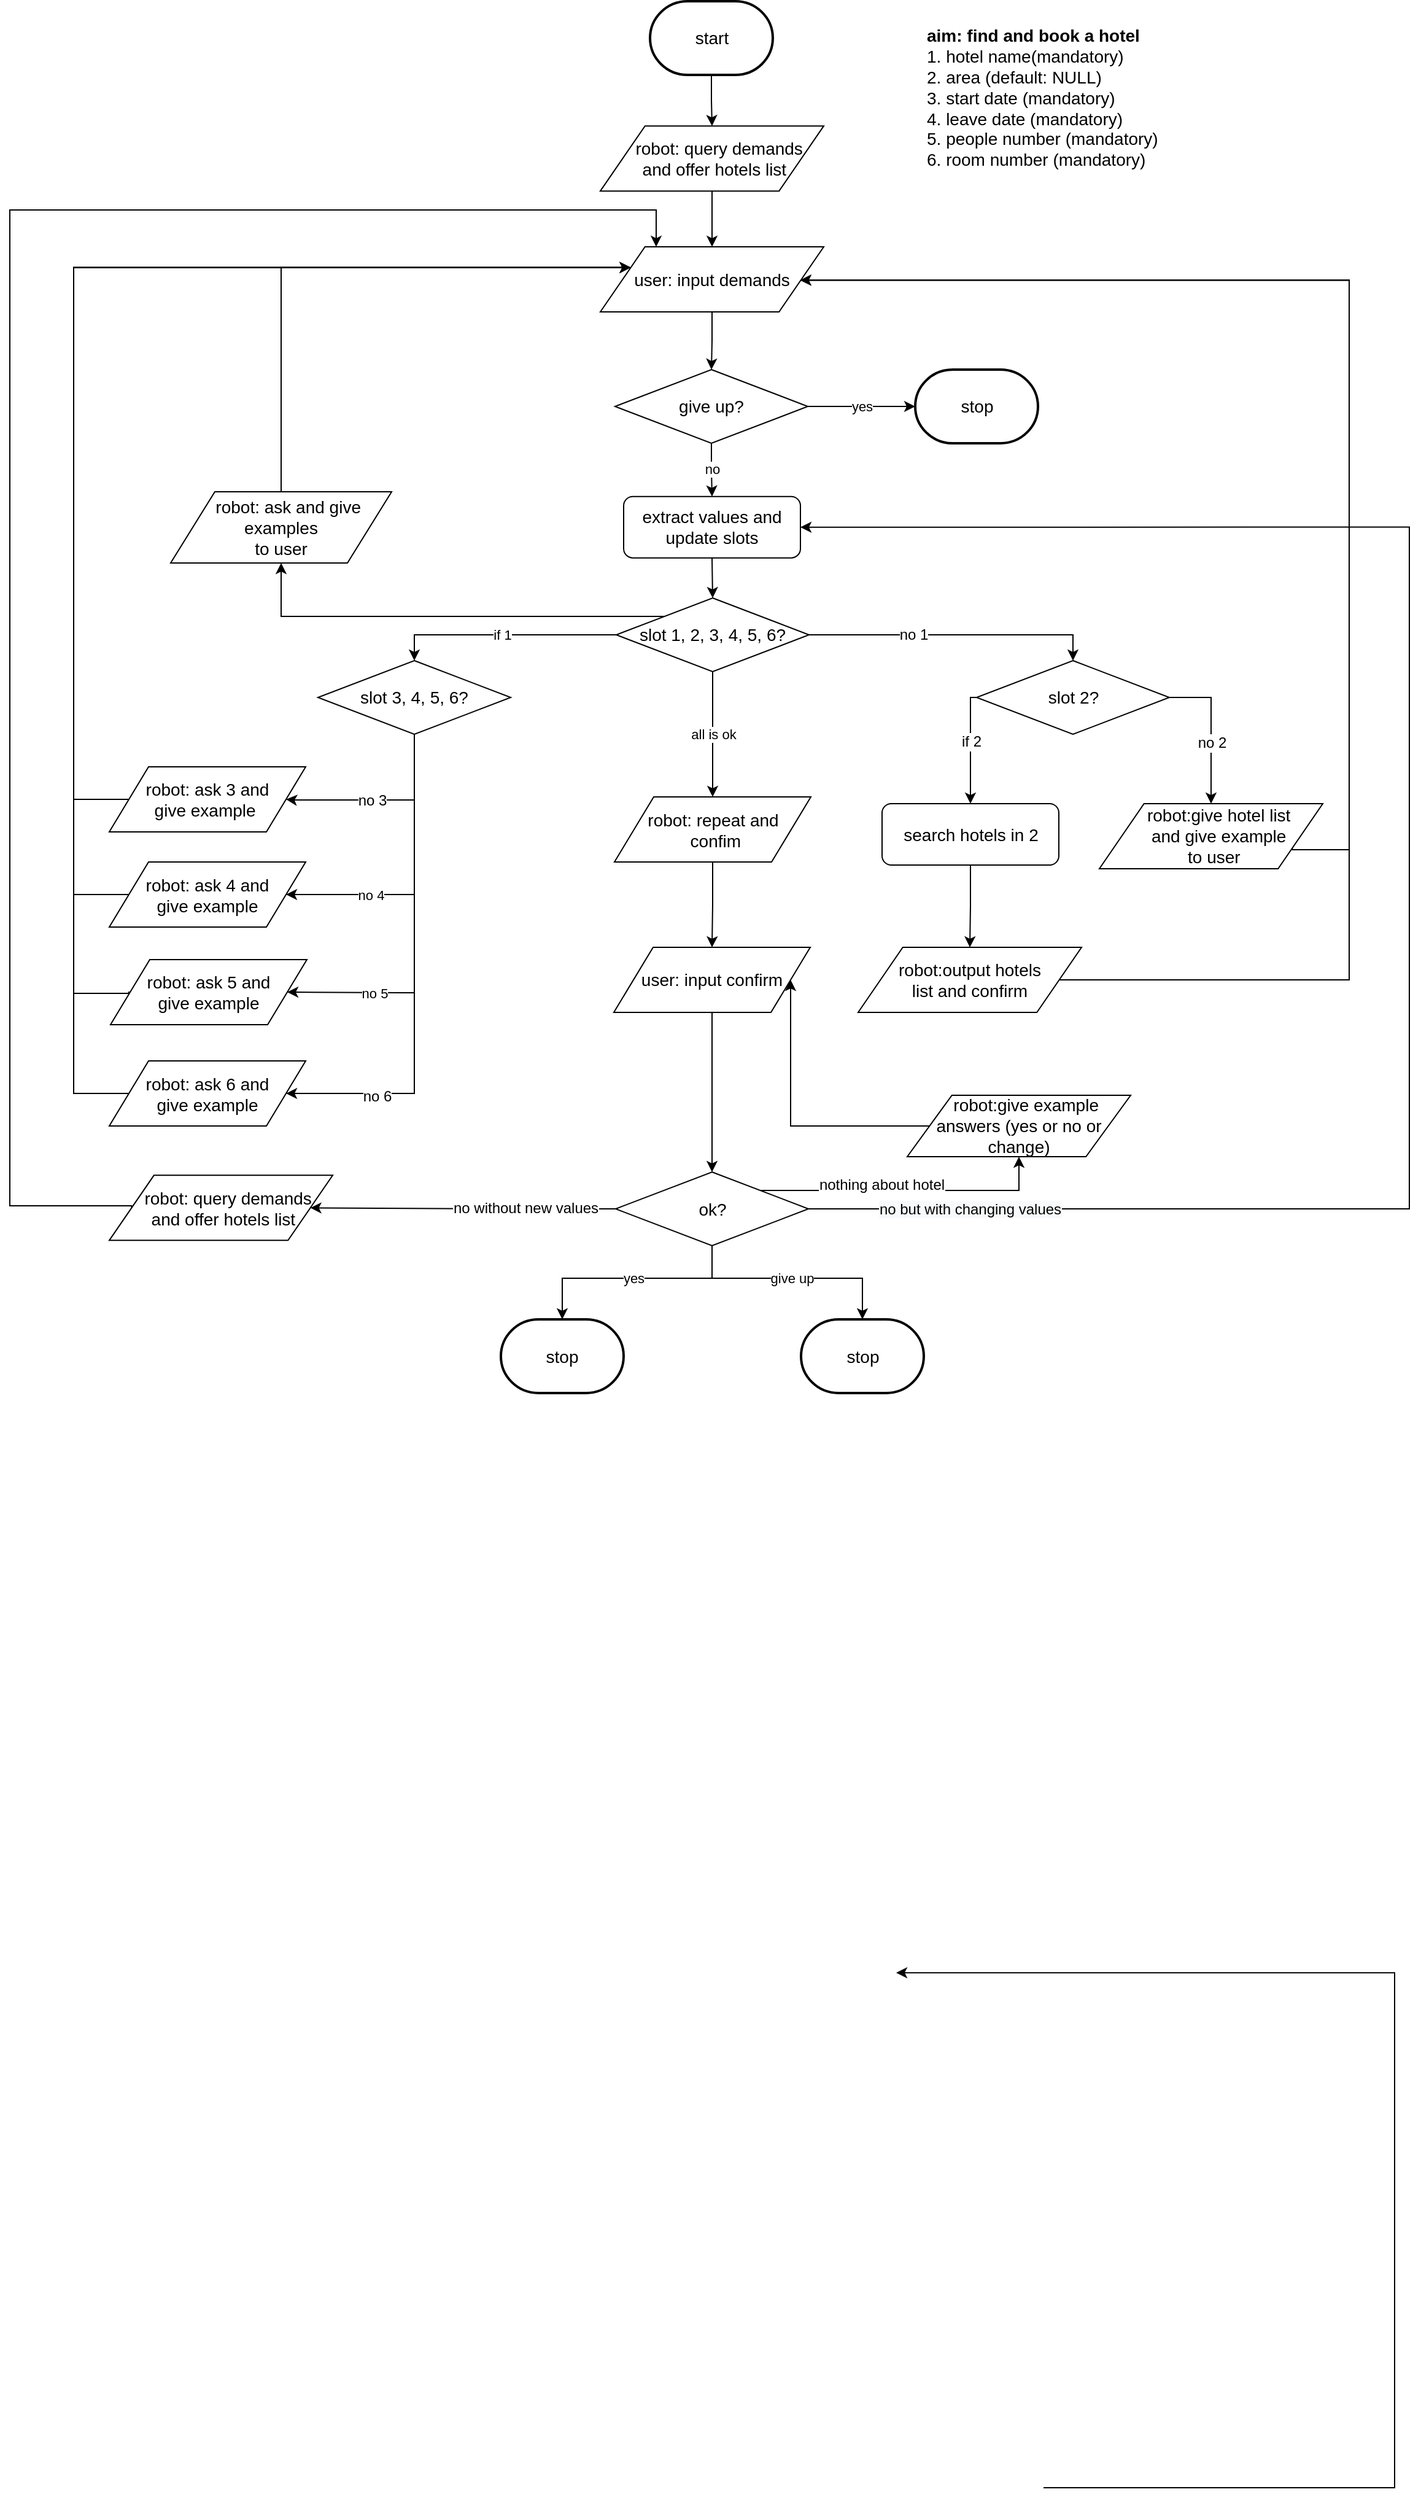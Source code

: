 <mxfile version="12.0.0" type="github" pages="1"><diagram id="LGbj_nc2hdgQ7Wxbu6nX" name="Page-1"><mxGraphModel dx="2266" dy="2313" grid="1" gridSize="10" guides="1" tooltips="1" connect="1" arrows="1" fold="1" page="1" pageScale="1" pageWidth="1169" pageHeight="827" math="0" shadow="0"><root><mxCell id="0"/><mxCell id="1" parent="0"/><mxCell id="eVSHGfPKCPN9U0Eyg4gg-18" style="edgeStyle=orthogonalEdgeStyle;rounded=0;orthogonalLoop=1;jettySize=auto;html=1;exitX=1;exitY=0.5;exitDx=0;exitDy=0;entryX=1;entryY=0.5;entryDx=0;entryDy=0;" parent="1" source="oDHh0Tye45tHc2-Hxg_j-8" edge="1"><mxGeometry relative="1" as="geometry"><Array as="points"><mxPoint x="725" y="595"/><mxPoint x="1010" y="595"/><mxPoint x="1010" y="175"/></Array><mxPoint x="724" y="595" as="sourcePoint"/><mxPoint x="604" y="175.571" as="targetPoint"/></mxGeometry></mxCell><mxCell id="QuA0I-AF730Cx4V34Tnm-2" value="&lt;font style=&quot;font-size: 14px&quot;&gt;&lt;b&gt;aim: find and book a hotel&lt;/b&gt;&lt;br&gt;1. hotel name(mandatory)&lt;br&gt;2. area (default: NULL)&lt;br&gt;3. start date (mandatory)&lt;br&gt;4. leave date (mandatory)&lt;br&gt;5. people number (mandatory)&lt;br&gt;6. room number (mandatory)&lt;br&gt;&lt;br&gt;&lt;/font&gt;" style="text;html=1;strokeColor=none;fillColor=none;align=left;verticalAlign=middle;whiteSpace=wrap;rounded=0;" vertex="1" parent="1"><mxGeometry x="626.5" y="-1400" width="220" height="113" as="geometry"/></mxCell><mxCell id="QuA0I-AF730Cx4V34Tnm-3" style="edgeStyle=orthogonalEdgeStyle;rounded=0;orthogonalLoop=1;jettySize=auto;html=1;exitX=0;exitY=0.5;exitDx=0;exitDy=0;entryX=0.5;entryY=0;entryDx=0;entryDy=0;" edge="1" parent="1" source="QuA0I-AF730Cx4V34Tnm-56" target="QuA0I-AF730Cx4V34Tnm-17"><mxGeometry relative="1" as="geometry"><Array as="points"><mxPoint x="664.5" y="-863.5"/></Array></mxGeometry></mxCell><mxCell id="QuA0I-AF730Cx4V34Tnm-4" value="if 2" style="text;html=1;resizable=0;points=[];align=center;verticalAlign=middle;labelBackgroundColor=#ffffff;" vertex="1" connectable="0" parent="QuA0I-AF730Cx4V34Tnm-3"><mxGeometry x="0.425" y="-1" relative="1" as="geometry"><mxPoint x="1" y="-24.5" as="offset"/></mxGeometry></mxCell><mxCell id="QuA0I-AF730Cx4V34Tnm-5" style="edgeStyle=orthogonalEdgeStyle;rounded=0;orthogonalLoop=1;jettySize=auto;html=1;exitX=1;exitY=0.5;exitDx=0;exitDy=0;entryX=0.5;entryY=0;entryDx=0;entryDy=0;" edge="1" parent="1" source="QuA0I-AF730Cx4V34Tnm-56" target="QuA0I-AF730Cx4V34Tnm-36"><mxGeometry relative="1" as="geometry"><mxPoint x="901.5" y="-792.5" as="targetPoint"/></mxGeometry></mxCell><mxCell id="QuA0I-AF730Cx4V34Tnm-6" value="no 2" style="text;html=1;resizable=0;points=[];align=center;verticalAlign=middle;labelBackgroundColor=#ffffff;" vertex="1" connectable="0" parent="QuA0I-AF730Cx4V34Tnm-5"><mxGeometry x="-0.07" y="5" relative="1" as="geometry"><mxPoint x="-4.5" y="14.5" as="offset"/></mxGeometry></mxCell><mxCell id="QuA0I-AF730Cx4V34Tnm-7" style="edgeStyle=orthogonalEdgeStyle;rounded=0;orthogonalLoop=1;jettySize=auto;html=1;exitX=0.5;exitY=1;exitDx=0;exitDy=0;entryX=1;entryY=0.5;entryDx=0;entryDy=0;" edge="1" parent="1" source="QuA0I-AF730Cx4V34Tnm-53" target="QuA0I-AF730Cx4V34Tnm-43"><mxGeometry relative="1" as="geometry"><Array as="points"><mxPoint x="212" y="-540.5"/></Array></mxGeometry></mxCell><mxCell id="QuA0I-AF730Cx4V34Tnm-8" value="no 6" style="text;html=1;resizable=0;points=[];align=center;verticalAlign=middle;labelBackgroundColor=#ffffff;" vertex="1" connectable="0" parent="QuA0I-AF730Cx4V34Tnm-7"><mxGeometry x="0.453" y="2" relative="1" as="geometry"><mxPoint x="-32.5" y="6" as="offset"/></mxGeometry></mxCell><mxCell id="QuA0I-AF730Cx4V34Tnm-9" value="if 1" style="edgeStyle=orthogonalEdgeStyle;rounded=0;orthogonalLoop=1;jettySize=auto;html=1;exitX=0;exitY=0.5;exitDx=0;exitDy=0;entryX=0.5;entryY=0;entryDx=0;entryDy=0;" edge="1" parent="1" source="QuA0I-AF730Cx4V34Tnm-14" target="QuA0I-AF730Cx4V34Tnm-53"><mxGeometry relative="1" as="geometry"/></mxCell><mxCell id="QuA0I-AF730Cx4V34Tnm-10" style="edgeStyle=orthogonalEdgeStyle;rounded=0;orthogonalLoop=1;jettySize=auto;html=1;exitX=0;exitY=0;exitDx=0;exitDy=0;entryX=0.5;entryY=1;entryDx=0;entryDy=0;" edge="1" parent="1" source="QuA0I-AF730Cx4V34Tnm-14" target="QuA0I-AF730Cx4V34Tnm-55"><mxGeometry relative="1" as="geometry"/></mxCell><mxCell id="QuA0I-AF730Cx4V34Tnm-11" style="edgeStyle=orthogonalEdgeStyle;rounded=0;orthogonalLoop=1;jettySize=auto;html=1;exitX=1;exitY=0.5;exitDx=0;exitDy=0;entryX=0.5;entryY=0;entryDx=0;entryDy=0;" edge="1" parent="1" source="QuA0I-AF730Cx4V34Tnm-14" target="QuA0I-AF730Cx4V34Tnm-56"><mxGeometry relative="1" as="geometry"/></mxCell><mxCell id="QuA0I-AF730Cx4V34Tnm-12" value="no 1" style="text;html=1;resizable=0;points=[];align=center;verticalAlign=middle;labelBackgroundColor=#ffffff;" vertex="1" connectable="0" parent="QuA0I-AF730Cx4V34Tnm-11"><mxGeometry x="-0.285" relative="1" as="geometry"><mxPoint as="offset"/></mxGeometry></mxCell><mxCell id="QuA0I-AF730Cx4V34Tnm-13" value="all is ok" style="edgeStyle=orthogonalEdgeStyle;rounded=0;orthogonalLoop=1;jettySize=auto;html=1;exitX=0.5;exitY=1;exitDx=0;exitDy=0;entryX=0.5;entryY=0;entryDx=0;entryDy=0;" edge="1" parent="1" source="QuA0I-AF730Cx4V34Tnm-14" target="QuA0I-AF730Cx4V34Tnm-45"><mxGeometry relative="1" as="geometry"/></mxCell><mxCell id="QuA0I-AF730Cx4V34Tnm-14" value="&lt;font style=&quot;font-size: 14px&quot;&gt;slot 1, 2, 3, 4, 5, 6?&lt;br&gt;&lt;/font&gt;" style="rhombus;whiteSpace=wrap;html=1;" vertex="1" parent="1"><mxGeometry x="376" y="-944" width="157" height="60" as="geometry"/></mxCell><mxCell id="QuA0I-AF730Cx4V34Tnm-15" style="edgeStyle=orthogonalEdgeStyle;rounded=0;orthogonalLoop=1;jettySize=auto;html=1;exitX=1;exitY=0.75;exitDx=0;exitDy=0;entryX=0.894;entryY=0.512;entryDx=0;entryDy=0;entryPerimeter=0;" edge="1" parent="1" source="QuA0I-AF730Cx4V34Tnm-36" target="QuA0I-AF730Cx4V34Tnm-35"><mxGeometry relative="1" as="geometry"><Array as="points"><mxPoint x="927" y="-739"/><mxPoint x="973" y="-739"/><mxPoint x="973" y="-1203"/></Array><mxPoint x="903" y="-834.5" as="sourcePoint"/><mxPoint x="523" y="-1080.5" as="targetPoint"/></mxGeometry></mxCell><mxCell id="QuA0I-AF730Cx4V34Tnm-16" style="edgeStyle=orthogonalEdgeStyle;rounded=0;orthogonalLoop=1;jettySize=auto;html=1;exitX=0.5;exitY=1;exitDx=0;exitDy=0;entryX=0.5;entryY=0;entryDx=0;entryDy=0;" edge="1" parent="1" source="QuA0I-AF730Cx4V34Tnm-17" target="QuA0I-AF730Cx4V34Tnm-37"><mxGeometry relative="1" as="geometry"><mxPoint x="641.5" y="-686.5" as="targetPoint"/></mxGeometry></mxCell><mxCell id="QuA0I-AF730Cx4V34Tnm-17" value="&lt;span style=&quot;font-size: 14px&quot;&gt;search hotels in 2&lt;/span&gt;" style="rounded=1;whiteSpace=wrap;html=1;" vertex="1" parent="1"><mxGeometry x="592.5" y="-776.5" width="144" height="50" as="geometry"/></mxCell><mxCell id="QuA0I-AF730Cx4V34Tnm-18" style="edgeStyle=orthogonalEdgeStyle;rounded=0;orthogonalLoop=1;jettySize=auto;html=1;exitX=1;exitY=0.5;exitDx=0;exitDy=0;entryX=0.895;entryY=0.513;entryDx=0;entryDy=0;entryPerimeter=0;" edge="1" parent="1" source="QuA0I-AF730Cx4V34Tnm-37" target="QuA0I-AF730Cx4V34Tnm-35"><mxGeometry relative="1" as="geometry"><Array as="points"><mxPoint x="973" y="-633"/><mxPoint x="973" y="-1203"/></Array><mxPoint x="647" y="-661.5" as="sourcePoint"/><mxPoint x="533" y="-1081.5" as="targetPoint"/></mxGeometry></mxCell><mxCell id="QuA0I-AF730Cx4V34Tnm-19" value="no 4" style="edgeStyle=orthogonalEdgeStyle;rounded=0;orthogonalLoop=1;jettySize=auto;html=1;exitX=0.5;exitY=1;exitDx=0;exitDy=0;entryX=1;entryY=0.5;entryDx=0;entryDy=0;" edge="1" parent="1" source="QuA0I-AF730Cx4V34Tnm-53" target="QuA0I-AF730Cx4V34Tnm-41"><mxGeometry x="0.153" y="-31" relative="1" as="geometry"><mxPoint x="115.143" y="-704.214" as="targetPoint"/><mxPoint x="167.647" y="-703.735" as="sourcePoint"/><Array as="points"><mxPoint x="212" y="-702.5"/></Array><mxPoint x="-31" y="31" as="offset"/></mxGeometry></mxCell><mxCell id="QuA0I-AF730Cx4V34Tnm-20" style="edgeStyle=orthogonalEdgeStyle;rounded=0;orthogonalLoop=1;jettySize=auto;html=1;exitX=0;exitY=0.5;exitDx=0;exitDy=0;entryX=0;entryY=0.25;entryDx=0;entryDy=0;" edge="1" parent="1" source="QuA0I-AF730Cx4V34Tnm-42" target="QuA0I-AF730Cx4V34Tnm-35"><mxGeometry relative="1" as="geometry"><Array as="points"><mxPoint x="-21" y="-622"/><mxPoint x="-66" y="-622"/><mxPoint x="-66" y="-1213"/></Array><mxPoint x="-28.857" y="-574.214" as="sourcePoint"/><mxPoint x="383" y="-1013.5" as="targetPoint"/></mxGeometry></mxCell><mxCell id="QuA0I-AF730Cx4V34Tnm-21" value="no 5" style="edgeStyle=orthogonalEdgeStyle;rounded=0;orthogonalLoop=1;jettySize=auto;html=1;exitX=0.5;exitY=1;exitDx=0;exitDy=0;entryX=1;entryY=0.5;entryDx=0;entryDy=0;" edge="1" parent="1" source="QuA0I-AF730Cx4V34Tnm-53" target="QuA0I-AF730Cx4V34Tnm-42"><mxGeometry x="0.355" y="-31" relative="1" as="geometry"><mxPoint x="115.143" y="-564.214" as="targetPoint"/><mxPoint x="167.647" y="-563.735" as="sourcePoint"/><Array as="points"><mxPoint x="212" y="-622.5"/><mxPoint x="203" y="-622.5"/></Array><mxPoint x="-31" y="31" as="offset"/></mxGeometry></mxCell><mxCell id="QuA0I-AF730Cx4V34Tnm-22" style="edgeStyle=orthogonalEdgeStyle;rounded=0;orthogonalLoop=1;jettySize=auto;html=1;exitX=0;exitY=0.5;exitDx=0;exitDy=0;entryX=0;entryY=0.25;entryDx=0;entryDy=0;" edge="1" parent="1" source="QuA0I-AF730Cx4V34Tnm-43" target="QuA0I-AF730Cx4V34Tnm-35"><mxGeometry relative="1" as="geometry"><Array as="points"><mxPoint x="-66" y="-540"/><mxPoint x="-66" y="-1213"/></Array><mxPoint x="-28.857" y="-434.214" as="sourcePoint"/><mxPoint x="383" y="-1013.5" as="targetPoint"/></mxGeometry></mxCell><mxCell id="QuA0I-AF730Cx4V34Tnm-23" value="yes" style="edgeStyle=orthogonalEdgeStyle;rounded=0;orthogonalLoop=1;jettySize=auto;html=1;exitX=0.5;exitY=1;exitDx=0;exitDy=0;" edge="1" parent="1" source="QuA0I-AF730Cx4V34Tnm-30" target="QuA0I-AF730Cx4V34Tnm-48"><mxGeometry relative="1" as="geometry"><Array as="points"><mxPoint x="454" y="-390"/><mxPoint x="332" y="-390"/></Array><mxPoint x="453.929" y="-366.5" as="targetPoint"/></mxGeometry></mxCell><mxCell id="QuA0I-AF730Cx4V34Tnm-24" style="edgeStyle=orthogonalEdgeStyle;rounded=0;orthogonalLoop=1;jettySize=auto;html=1;exitX=1;exitY=0.5;exitDx=0;exitDy=0;entryX=1;entryY=0.5;entryDx=0;entryDy=0;" edge="1" parent="1" source="QuA0I-AF730Cx4V34Tnm-30" target="QuA0I-AF730Cx4V34Tnm-50"><mxGeometry relative="1" as="geometry"><Array as="points"><mxPoint x="1022" y="-446.5"/><mxPoint x="1022" y="-1001.5"/></Array></mxGeometry></mxCell><mxCell id="QuA0I-AF730Cx4V34Tnm-25" value="&lt;span style=&quot;text-align: left ; background-color: rgb(248 , 249 , 250)&quot;&gt;no but with changing values&lt;/span&gt;" style="text;html=1;resizable=0;points=[];align=center;verticalAlign=middle;labelBackgroundColor=#ffffff;" vertex="1" connectable="0" parent="QuA0I-AF730Cx4V34Tnm-24"><mxGeometry x="-0.88" y="-1" relative="1" as="geometry"><mxPoint x="38.5" y="-1" as="offset"/></mxGeometry></mxCell><mxCell id="QuA0I-AF730Cx4V34Tnm-26" style="edgeStyle=orthogonalEdgeStyle;rounded=0;orthogonalLoop=1;jettySize=auto;html=1;exitX=0;exitY=0.5;exitDx=0;exitDy=0;entryX=1;entryY=0.5;entryDx=0;entryDy=0;" edge="1" parent="1" source="QuA0I-AF730Cx4V34Tnm-30" target="QuA0I-AF730Cx4V34Tnm-32"><mxGeometry relative="1" as="geometry"><Array as="points"><mxPoint x="283" y="-446.5"/><mxPoint x="283" y="-447.5"/></Array></mxGeometry></mxCell><mxCell id="QuA0I-AF730Cx4V34Tnm-27" value="no without new values" style="text;html=1;resizable=0;points=[];align=center;verticalAlign=middle;labelBackgroundColor=#ffffff;" vertex="1" connectable="0" parent="QuA0I-AF730Cx4V34Tnm-26"><mxGeometry x="-0.939" y="2" relative="1" as="geometry"><mxPoint x="-66" y="-2.5" as="offset"/></mxGeometry></mxCell><mxCell id="QuA0I-AF730Cx4V34Tnm-28" style="edgeStyle=orthogonalEdgeStyle;rounded=0;orthogonalLoop=1;jettySize=auto;html=1;exitX=1;exitY=0;exitDx=0;exitDy=0;entryX=0.5;entryY=1;entryDx=0;entryDy=0;" edge="1" parent="1" source="QuA0I-AF730Cx4V34Tnm-30" target="QuA0I-AF730Cx4V34Tnm-58"><mxGeometry relative="1" as="geometry"/></mxCell><mxCell id="QuA0I-AF730Cx4V34Tnm-29" value="nothing about hotel" style="text;html=1;resizable=0;points=[];align=center;verticalAlign=middle;labelBackgroundColor=#ffffff;" vertex="1" connectable="0" parent="QuA0I-AF730Cx4V34Tnm-28"><mxGeometry x="-0.599" relative="1" as="geometry"><mxPoint x="50" y="-5" as="offset"/></mxGeometry></mxCell><mxCell id="QuA0I-AF730Cx4V34Tnm-69" value="give up" style="edgeStyle=orthogonalEdgeStyle;rounded=0;orthogonalLoop=1;jettySize=auto;html=1;exitX=0.5;exitY=1;exitDx=0;exitDy=0;entryX=0.5;entryY=0;entryDx=0;entryDy=0;entryPerimeter=0;" edge="1" parent="1" source="QuA0I-AF730Cx4V34Tnm-30" target="QuA0I-AF730Cx4V34Tnm-68"><mxGeometry relative="1" as="geometry"><Array as="points"><mxPoint x="454" y="-390"/><mxPoint x="576" y="-390"/></Array></mxGeometry></mxCell><mxCell id="QuA0I-AF730Cx4V34Tnm-30" value="&lt;font style=&quot;font-size: 14px&quot;&gt;ok?&lt;br&gt;&lt;/font&gt;" style="rhombus;whiteSpace=wrap;html=1;" vertex="1" parent="1"><mxGeometry x="375.5" y="-476.5" width="157" height="60" as="geometry"/></mxCell><mxCell id="QuA0I-AF730Cx4V34Tnm-31" style="edgeStyle=orthogonalEdgeStyle;rounded=0;orthogonalLoop=1;jettySize=auto;html=1;exitX=0;exitY=0.5;exitDx=0;exitDy=0;entryX=0.25;entryY=0;entryDx=0;entryDy=0;" edge="1" parent="1" source="QuA0I-AF730Cx4V34Tnm-32" target="QuA0I-AF730Cx4V34Tnm-35"><mxGeometry relative="1" as="geometry"><Array as="points"><mxPoint x="-19" y="-449"/><mxPoint x="-118" y="-449"/><mxPoint x="-118" y="-1260"/><mxPoint x="409" y="-1260"/></Array></mxGeometry></mxCell><mxCell id="QuA0I-AF730Cx4V34Tnm-32" value="&lt;font style=&quot;font-size: 14px&quot;&gt;&amp;nbsp; &amp;nbsp;robot:&amp;nbsp;&lt;/font&gt;&lt;span style=&quot;font-size: 14px&quot;&gt;query demands&lt;br&gt;&amp;nbsp;and offer hotels list&lt;/span&gt;" style="shape=parallelogram;perimeter=parallelogramPerimeter;whiteSpace=wrap;html=1;" vertex="1" parent="1"><mxGeometry x="-37" y="-473.833" width="182" height="53" as="geometry"/></mxCell><mxCell id="QuA0I-AF730Cx4V34Tnm-60" style="edgeStyle=orthogonalEdgeStyle;rounded=0;orthogonalLoop=1;jettySize=auto;html=1;exitX=0.5;exitY=1;exitDx=0;exitDy=0;exitPerimeter=0;entryX=0.5;entryY=0;entryDx=0;entryDy=0;" edge="1" parent="1" source="QuA0I-AF730Cx4V34Tnm-33" target="QuA0I-AF730Cx4V34Tnm-59"><mxGeometry relative="1" as="geometry"/></mxCell><mxCell id="QuA0I-AF730Cx4V34Tnm-33" value="&lt;span style=&quot;font-size: 14px&quot;&gt;start&lt;/span&gt;" style="strokeWidth=2;html=1;shape=mxgraph.flowchart.terminator;whiteSpace=wrap;" vertex="1" parent="1"><mxGeometry x="403.5" y="-1429.981" width="100" height="60" as="geometry"/></mxCell><mxCell id="QuA0I-AF730Cx4V34Tnm-64" style="edgeStyle=orthogonalEdgeStyle;rounded=0;orthogonalLoop=1;jettySize=auto;html=1;exitX=0.5;exitY=1;exitDx=0;exitDy=0;entryX=0.5;entryY=0;entryDx=0;entryDy=0;" edge="1" parent="1" source="QuA0I-AF730Cx4V34Tnm-35" target="QuA0I-AF730Cx4V34Tnm-62"><mxGeometry relative="1" as="geometry"/></mxCell><mxCell id="QuA0I-AF730Cx4V34Tnm-35" value="&lt;span style=&quot;font-size: 14px&quot;&gt;user: input demands&lt;/span&gt;" style="shape=parallelogram;perimeter=parallelogramPerimeter;whiteSpace=wrap;html=1;" vertex="1" parent="1"><mxGeometry x="363" y="-1230" width="182" height="53" as="geometry"/></mxCell><mxCell id="QuA0I-AF730Cx4V34Tnm-36" value="&lt;span style=&quot;font-size: 14px&quot;&gt;&amp;nbsp; &amp;nbsp;robot:give hotel list &lt;br&gt;&amp;nbsp; &amp;nbsp;and give example&lt;br&gt;&amp;nbsp;to user&lt;/span&gt;" style="shape=parallelogram;perimeter=parallelogramPerimeter;whiteSpace=wrap;html=1;" vertex="1" parent="1"><mxGeometry x="769.5" y="-776.5" width="182" height="53" as="geometry"/></mxCell><mxCell id="QuA0I-AF730Cx4V34Tnm-37" value="&lt;span style=&quot;font-size: 14px&quot;&gt;robot:output hotels &lt;br&gt;list and confirm&lt;/span&gt;" style="shape=parallelogram;perimeter=parallelogramPerimeter;whiteSpace=wrap;html=1;" vertex="1" parent="1"><mxGeometry x="573" y="-659.5" width="182" height="53" as="geometry"/></mxCell><mxCell id="QuA0I-AF730Cx4V34Tnm-38" style="edgeStyle=orthogonalEdgeStyle;rounded=0;orthogonalLoop=1;jettySize=auto;html=1;exitX=0;exitY=0.5;exitDx=0;exitDy=0;entryX=0;entryY=0.25;entryDx=0;entryDy=0;" edge="1" parent="1" source="QuA0I-AF730Cx4V34Tnm-39" target="QuA0I-AF730Cx4V34Tnm-35"><mxGeometry relative="1" as="geometry"><Array as="points"><mxPoint x="-66" y="-780"/><mxPoint x="-66" y="-1213"/></Array></mxGeometry></mxCell><mxCell id="QuA0I-AF730Cx4V34Tnm-39" value="&lt;span style=&quot;font-size: 14px&quot;&gt;robot: ask 3 and &lt;br&gt;give example&amp;nbsp;&lt;/span&gt;" style="shape=parallelogram;perimeter=parallelogramPerimeter;whiteSpace=wrap;html=1;" vertex="1" parent="1"><mxGeometry x="-37" y="-806.5" width="160" height="53" as="geometry"/></mxCell><mxCell id="QuA0I-AF730Cx4V34Tnm-40" style="edgeStyle=orthogonalEdgeStyle;rounded=0;orthogonalLoop=1;jettySize=auto;html=1;exitX=0;exitY=0.5;exitDx=0;exitDy=0;entryX=0;entryY=0.25;entryDx=0;entryDy=0;" edge="1" parent="1" source="QuA0I-AF730Cx4V34Tnm-41" target="QuA0I-AF730Cx4V34Tnm-35"><mxGeometry relative="1" as="geometry"><Array as="points"><mxPoint x="-66" y="-702"/><mxPoint x="-66" y="-1213"/></Array></mxGeometry></mxCell><mxCell id="QuA0I-AF730Cx4V34Tnm-41" value="&lt;span style=&quot;font-size: 14px&quot;&gt;robot: ask 4 and&lt;br&gt;give example&lt;br&gt;&lt;/span&gt;" style="shape=parallelogram;perimeter=parallelogramPerimeter;whiteSpace=wrap;html=1;" vertex="1" parent="1"><mxGeometry x="-37" y="-729" width="160" height="53" as="geometry"/></mxCell><mxCell id="QuA0I-AF730Cx4V34Tnm-42" value="&lt;span style=&quot;font-size: 14px&quot;&gt;robot: ask 5&amp;nbsp;&lt;/span&gt;&lt;span style=&quot;font-size: 14px&quot;&gt;and&lt;/span&gt;&lt;br style=&quot;font-size: 14px&quot;&gt;&lt;span style=&quot;font-size: 14px&quot;&gt;give example&lt;/span&gt;" style="shape=parallelogram;perimeter=parallelogramPerimeter;whiteSpace=wrap;html=1;" vertex="1" parent="1"><mxGeometry x="-36" y="-649.5" width="160" height="53" as="geometry"/></mxCell><mxCell id="QuA0I-AF730Cx4V34Tnm-43" value="&lt;span style=&quot;font-size: 14px&quot;&gt;robot: ask 6&amp;nbsp;&lt;/span&gt;&lt;span style=&quot;font-size: 14px&quot;&gt;and&lt;/span&gt;&lt;br style=&quot;font-size: 14px&quot;&gt;&lt;span style=&quot;font-size: 14px&quot;&gt;give example&lt;/span&gt;" style="shape=parallelogram;perimeter=parallelogramPerimeter;whiteSpace=wrap;html=1;" vertex="1" parent="1"><mxGeometry x="-37" y="-567" width="160" height="53" as="geometry"/></mxCell><mxCell id="QuA0I-AF730Cx4V34Tnm-44" value="" style="edgeStyle=orthogonalEdgeStyle;rounded=0;orthogonalLoop=1;jettySize=auto;html=1;" edge="1" parent="1" source="QuA0I-AF730Cx4V34Tnm-45" target="QuA0I-AF730Cx4V34Tnm-47"><mxGeometry relative="1" as="geometry"/></mxCell><mxCell id="QuA0I-AF730Cx4V34Tnm-45" value="&lt;span style=&quot;font-size: 14px&quot;&gt;robot: repeat and&lt;br&gt;&amp;nbsp;confim&lt;/span&gt;" style="shape=parallelogram;perimeter=parallelogramPerimeter;whiteSpace=wrap;html=1;" vertex="1" parent="1"><mxGeometry x="374.5" y="-782" width="160" height="53" as="geometry"/></mxCell><mxCell id="QuA0I-AF730Cx4V34Tnm-46" value="" style="edgeStyle=orthogonalEdgeStyle;rounded=0;orthogonalLoop=1;jettySize=auto;html=1;" edge="1" parent="1" source="QuA0I-AF730Cx4V34Tnm-47" target="QuA0I-AF730Cx4V34Tnm-30"><mxGeometry relative="1" as="geometry"/></mxCell><mxCell id="QuA0I-AF730Cx4V34Tnm-47" value="&lt;span style=&quot;font-size: 14px&quot;&gt;user: input confirm&lt;/span&gt;" style="shape=parallelogram;perimeter=parallelogramPerimeter;whiteSpace=wrap;html=1;" vertex="1" parent="1"><mxGeometry x="374" y="-659.5" width="160" height="53" as="geometry"/></mxCell><mxCell id="QuA0I-AF730Cx4V34Tnm-48" value="&lt;font style=&quot;font-size: 14px&quot;&gt;stop&lt;/font&gt;" style="strokeWidth=2;html=1;shape=mxgraph.flowchart.terminator;whiteSpace=wrap;" vertex="1" parent="1"><mxGeometry x="282" y="-356.5" width="100" height="60" as="geometry"/></mxCell><mxCell id="QuA0I-AF730Cx4V34Tnm-49" style="edgeStyle=orthogonalEdgeStyle;rounded=0;orthogonalLoop=1;jettySize=auto;html=1;exitX=0.5;exitY=1;exitDx=0;exitDy=0;entryX=0.5;entryY=0;entryDx=0;entryDy=0;" edge="1" parent="1" source="QuA0I-AF730Cx4V34Tnm-50" target="QuA0I-AF730Cx4V34Tnm-14"><mxGeometry relative="1" as="geometry"/></mxCell><mxCell id="QuA0I-AF730Cx4V34Tnm-50" value="&lt;font style=&quot;font-size: 14px&quot;&gt;extract values and update slots&lt;/font&gt;" style="rounded=1;whiteSpace=wrap;html=1;" vertex="1" parent="1"><mxGeometry x="382" y="-1026.657" width="144" height="50" as="geometry"/></mxCell><mxCell id="QuA0I-AF730Cx4V34Tnm-51" style="edgeStyle=orthogonalEdgeStyle;rounded=0;orthogonalLoop=1;jettySize=auto;html=1;exitX=0.5;exitY=1;exitDx=0;exitDy=0;entryX=1;entryY=0.5;entryDx=0;entryDy=0;" edge="1" parent="1" source="QuA0I-AF730Cx4V34Tnm-53" target="QuA0I-AF730Cx4V34Tnm-39"><mxGeometry relative="1" as="geometry"><Array as="points"><mxPoint x="212" y="-779.5"/><mxPoint x="113" y="-779.5"/></Array></mxGeometry></mxCell><mxCell id="QuA0I-AF730Cx4V34Tnm-52" value="no 3" style="text;html=1;resizable=0;points=[];align=center;verticalAlign=middle;labelBackgroundColor=#ffffff;" vertex="1" connectable="0" parent="QuA0I-AF730Cx4V34Tnm-51"><mxGeometry x="0.113" relative="1" as="geometry"><mxPoint as="offset"/></mxGeometry></mxCell><mxCell id="QuA0I-AF730Cx4V34Tnm-53" value="&lt;font style=&quot;font-size: 14px&quot;&gt;slot 3, 4, 5, 6?&lt;br&gt;&lt;/font&gt;" style="rhombus;whiteSpace=wrap;html=1;" vertex="1" parent="1"><mxGeometry x="133" y="-893" width="157" height="60" as="geometry"/></mxCell><mxCell id="QuA0I-AF730Cx4V34Tnm-54" style="edgeStyle=orthogonalEdgeStyle;rounded=0;orthogonalLoop=1;jettySize=auto;html=1;exitX=0.5;exitY=0;exitDx=0;exitDy=0;entryX=0;entryY=0.25;entryDx=0;entryDy=0;" edge="1" parent="1" source="QuA0I-AF730Cx4V34Tnm-55" target="QuA0I-AF730Cx4V34Tnm-35"><mxGeometry relative="1" as="geometry"><Array as="points"><mxPoint x="103" y="-1213"/></Array></mxGeometry></mxCell><mxCell id="QuA0I-AF730Cx4V34Tnm-55" value="&lt;span style=&quot;font-size: 14px ; white-space: normal&quot;&gt;&amp;nbsp; &amp;nbsp;robot: ask and give examples &lt;br&gt;to user&lt;/span&gt;" style="shape=parallelogram;perimeter=parallelogramPerimeter;whiteSpace=wrap;html=1;" vertex="1" parent="1"><mxGeometry x="13" y="-1030.5" width="180" height="58" as="geometry"/></mxCell><mxCell id="QuA0I-AF730Cx4V34Tnm-56" value="&lt;font style=&quot;font-size: 14px&quot;&gt;slot 2?&lt;br&gt;&lt;/font&gt;" style="rhombus;whiteSpace=wrap;html=1;" vertex="1" parent="1"><mxGeometry x="669.5" y="-893" width="157" height="60" as="geometry"/></mxCell><mxCell id="QuA0I-AF730Cx4V34Tnm-57" style="edgeStyle=orthogonalEdgeStyle;rounded=0;orthogonalLoop=1;jettySize=auto;html=1;exitX=0;exitY=0.5;exitDx=0;exitDy=0;entryX=1;entryY=0.5;entryDx=0;entryDy=0;" edge="1" parent="1" source="QuA0I-AF730Cx4V34Tnm-58" target="QuA0I-AF730Cx4V34Tnm-47"><mxGeometry relative="1" as="geometry"/></mxCell><mxCell id="QuA0I-AF730Cx4V34Tnm-58" value="&lt;span style=&quot;font-size: 14px&quot;&gt;&amp;nbsp; &amp;nbsp;robot:give example answers (yes or no or change)&lt;/span&gt;" style="shape=parallelogram;perimeter=parallelogramPerimeter;whiteSpace=wrap;html=1;" vertex="1" parent="1"><mxGeometry x="613" y="-539" width="182" height="50" as="geometry"/></mxCell><mxCell id="QuA0I-AF730Cx4V34Tnm-63" style="edgeStyle=orthogonalEdgeStyle;rounded=0;orthogonalLoop=1;jettySize=auto;html=1;exitX=0.5;exitY=1;exitDx=0;exitDy=0;" edge="1" parent="1" source="QuA0I-AF730Cx4V34Tnm-59" target="QuA0I-AF730Cx4V34Tnm-35"><mxGeometry relative="1" as="geometry"/></mxCell><mxCell id="QuA0I-AF730Cx4V34Tnm-59" value="&lt;font style=&quot;font-size: 14px&quot;&gt;&amp;nbsp; &amp;nbsp;robot:&amp;nbsp;&lt;/font&gt;&lt;span style=&quot;font-size: 14px&quot;&gt;query demands&lt;br&gt;&amp;nbsp;and offer hotels list&lt;/span&gt;" style="shape=parallelogram;perimeter=parallelogramPerimeter;whiteSpace=wrap;html=1;" vertex="1" parent="1"><mxGeometry x="363" y="-1328.429" width="182" height="53" as="geometry"/></mxCell><mxCell id="QuA0I-AF730Cx4V34Tnm-65" value="no" style="edgeStyle=orthogonalEdgeStyle;rounded=0;orthogonalLoop=1;jettySize=auto;html=1;exitX=0.5;exitY=1;exitDx=0;exitDy=0;entryX=0.5;entryY=0;entryDx=0;entryDy=0;" edge="1" parent="1" source="QuA0I-AF730Cx4V34Tnm-62" target="QuA0I-AF730Cx4V34Tnm-50"><mxGeometry x="-0.07" relative="1" as="geometry"><mxPoint as="offset"/></mxGeometry></mxCell><mxCell id="QuA0I-AF730Cx4V34Tnm-67" value="yes" style="edgeStyle=orthogonalEdgeStyle;rounded=0;orthogonalLoop=1;jettySize=auto;html=1;exitX=1;exitY=0.5;exitDx=0;exitDy=0;entryX=0;entryY=0.5;entryDx=0;entryDy=0;entryPerimeter=0;" edge="1" parent="1" source="QuA0I-AF730Cx4V34Tnm-62" target="QuA0I-AF730Cx4V34Tnm-66"><mxGeometry relative="1" as="geometry"/></mxCell><mxCell id="QuA0I-AF730Cx4V34Tnm-62" value="&lt;font style=&quot;font-size: 14px&quot;&gt;give up?&lt;br&gt;&lt;/font&gt;" style="rhombus;whiteSpace=wrap;html=1;" vertex="1" parent="1"><mxGeometry x="375" y="-1130" width="157" height="60" as="geometry"/></mxCell><mxCell id="QuA0I-AF730Cx4V34Tnm-66" value="&lt;font style=&quot;font-size: 14px&quot;&gt;stop&lt;/font&gt;" style="strokeWidth=2;html=1;shape=mxgraph.flowchart.terminator;whiteSpace=wrap;" vertex="1" parent="1"><mxGeometry x="619.5" y="-1130" width="100" height="60" as="geometry"/></mxCell><mxCell id="QuA0I-AF730Cx4V34Tnm-68" value="&lt;font style=&quot;font-size: 14px&quot;&gt;stop&lt;/font&gt;" style="strokeWidth=2;html=1;shape=mxgraph.flowchart.terminator;whiteSpace=wrap;" vertex="1" parent="1"><mxGeometry x="526.5" y="-356.5" width="100" height="60" as="geometry"/></mxCell></root></mxGraphModel></diagram></mxfile>